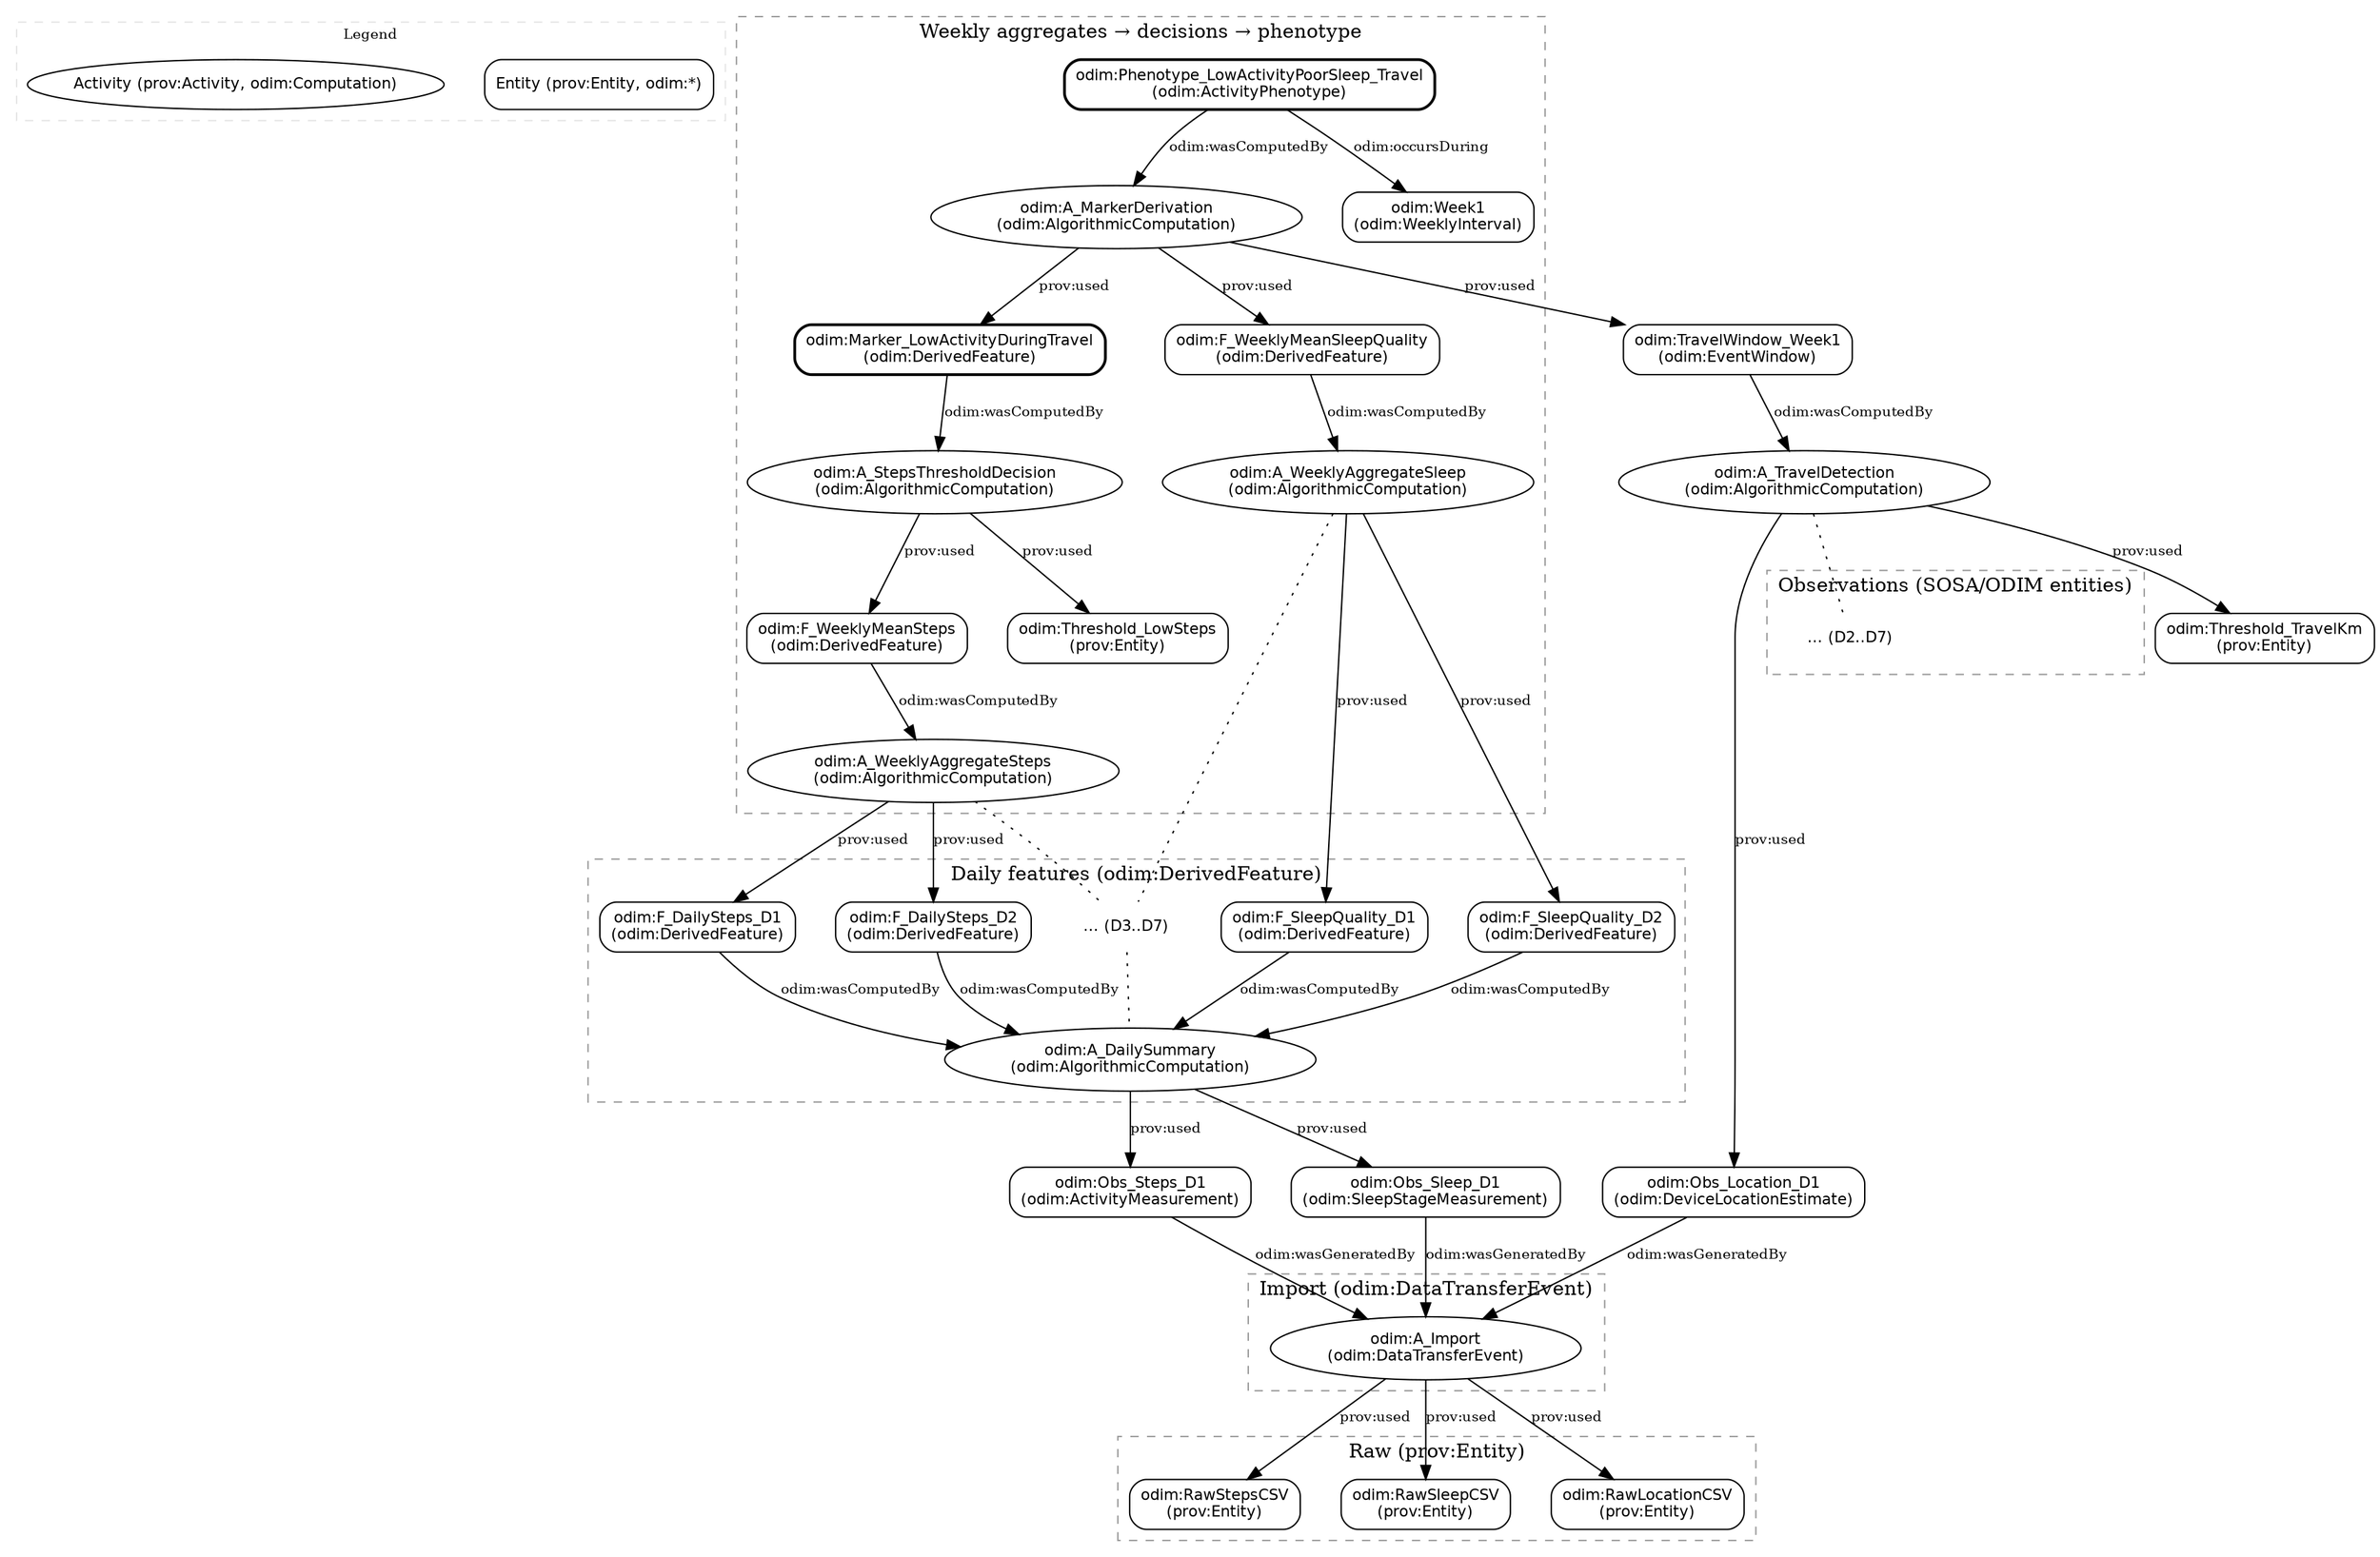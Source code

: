 digraph DemoFlow {
  rankdir=TB;
  splines=true;
  nodesep=0.4;
  ranksep=0.6;

  // Default node styles
  node [fontname="Helvetica", fontsize=11, style=rounded];

  // Define simple styling by type
  subgraph cluster_legend {
    label="Legend"; fontsize=10; color=gray90; style=dashed;
    keyE [label="Entity (prov:Entity, odim:*)", shape=box];
    keyA [label="Activity (prov:Activity, odim:Computation)", shape=ellipse];
  }

  // Raw entities (prov:Entity)
  subgraph cluster_raw {
    label="Raw (prov:Entity)"; style=dashed; color=gray60;
    RawSteps [label="odim:RawStepsCSV\n(prov:Entity)", shape=box];
    RawSleep [label="odim:RawSleepCSV\n(prov:Entity)", shape=box];
    RawLoc   [label="odim:RawLocationCSV\n(prov:Entity)", shape=box];
  }

  // Import activity
  subgraph cluster_import {
    label="Import (odim:DataTransferEvent)"; style=dashed; color=gray60;
    Import [label="odim:A_Import\n(odim:DataTransferEvent)", shape=ellipse];
  }

  // Observations (entities)
  subgraph cluster_obs {
    label="Observations (SOSA/ODIM entities)"; style=dashed; color=gray60;
    ObsSteps [label="odim:Obs_Steps_D1\n(odim:ActivityMeasurement)", shape=box];
    ObsSleep [label="odim:Obs_Sleep_D1\n(odim:SleepStageMeasurement)", shape=box];
    ObsLoc   [label="odim:Obs_Location_D1\n(odim:DeviceLocationEstimate)", shape=box];
    ObsDots  [label="… (D2..D7)", shape=plaintext];
  }

  // Daily computation + features (steps + sleep quality)
  subgraph cluster_daily {
    label="Daily features (odim:DerivedFeature)"; style=dashed; color=gray60;
    DailyComp [label="odim:A_DailySummary\n(odim:AlgorithmicComputation)", shape=ellipse];
    F1 [label="odim:F_DailySteps_D1\n(odim:DerivedFeature)", shape=box];
    F2 [label="odim:F_DailySteps_D2\n(odim:DerivedFeature)", shape=box];
    FDots [label="… (D3..D7)", shape=plaintext];
    SQ1 [label="odim:F_SleepQuality_D1\n(odim:DerivedFeature)", shape=box];
    SQ2 [label="odim:F_SleepQuality_D2\n(odim:DerivedFeature)", shape=box];
  }

  // Weekly aggregation + decisions + combined phenotype
  subgraph cluster_weekly {
    label="Weekly aggregates → decisions → phenotype"; style=dashed; color=gray60;
    WeeklySteps [label="odim:A_WeeklyAggregateSteps\n(odim:AlgorithmicComputation)", shape=ellipse];
    MeanSteps [label="odim:F_WeeklyMeanSteps\n(odim:DerivedFeature)", shape=box];
    Thresh [label="odim:Threshold_LowSteps\n(prov:Entity)", shape=box];
    StepsDecision [label="odim:A_StepsThresholdDecision\n(odim:AlgorithmicComputation)", shape=ellipse];
    Marker [label="odim:Marker_LowActivityDuringTravel\n(odim:DerivedFeature)", shape=box, style="rounded,bold"];

    WeeklySleep [label="odim:A_WeeklyAggregateSleep\n(odim:AlgorithmicComputation)", shape=ellipse];
    MeanSleep [label="odim:F_WeeklyMeanSleepQuality\n(odim:DerivedFeature)", shape=box];

    Combine [label="odim:A_MarkerDerivation\n(odim:AlgorithmicComputation)", shape=ellipse];
    Phenotype [label="odim:Phenotype_LowActivityPoorSleep_Travel\n(odim:ActivityPhenotype)", shape=box, style="rounded,bold"];
    Week [label="odim:Week1\n(odim:WeeklyInterval)", shape=box];
  }

  // Edges with exact predicates
  // Import used raw files (prov:used: Activity -> Entity)
  Import -> RawSteps [label="prov:used", fontsize=10];
  Import -> RawSleep [label="prov:used", fontsize=10];
  Import -> RawLoc   [label="prov:used", fontsize=10];

  // Observations were generated by Import (odim:wasGeneratedBy: Entity -> Activity)
  ObsSteps -> Import [label="odim:wasGeneratedBy", fontsize=10];
  ObsSleep -> Import [label="odim:wasGeneratedBy", fontsize=10];
  ObsLoc   -> Import [label="odim:wasGeneratedBy", fontsize=10];
  {rank=same; ObsSteps; ObsSleep; ObsLoc;}

  // Daily computation used observations (prov:used)
  DailyComp -> ObsSteps [label="prov:used", fontsize=10];
  DailyComp -> ObsSleep [label="prov:used", fontsize=10];

  // Travel detection from location observations
  TravelDetect [label="odim:A_TravelDetection\n(odim:AlgorithmicComputation)", shape=ellipse];
  TravelWin [label="odim:TravelWindow_Week1\n(odim:EventWindow)", shape=box];
  TravelThresh [label="odim:Threshold_TravelKm\n(prov:Entity)", shape=box];
  TravelDetect -> ObsLoc [label="prov:used", fontsize=10];
  TravelDetect -> ObsDots [style=dotted, arrowhead=none];
  TravelDetect -> TravelThresh [label="prov:used", fontsize=10];
  TravelWin -> TravelDetect [label="odim:wasComputedBy", fontsize=10];

  // Daily features were computed by DailyComp (odim:wasComputedBy)
  F1 -> DailyComp [label="odim:wasComputedBy", fontsize=10];
  F2 -> DailyComp [label="odim:wasComputedBy", fontsize=10];
  SQ1 -> DailyComp [label="odim:wasComputedBy", fontsize=10];
  SQ2 -> DailyComp [label="odim:wasComputedBy", fontsize=10];
  FDots -> DailyComp [style=dotted, arrowhead=none];

  // Weekly steps aggregate and decision
  WeeklySteps -> F1 [label="prov:used", fontsize=10];
  WeeklySteps -> F2 [label="prov:used", fontsize=10];
  WeeklySteps -> FDots [style=dotted, arrowhead=none];
  MeanSteps -> WeeklySteps [label="odim:wasComputedBy", fontsize=10];
  StepsDecision -> MeanSteps [label="prov:used", fontsize=10];
  StepsDecision -> Thresh [label="prov:used", fontsize=10];
  Marker -> StepsDecision [label="odim:wasComputedBy", fontsize=10];

  // Weekly sleep quality aggregate
  WeeklySleep -> SQ1 [label="prov:used", fontsize=10];
  WeeklySleep -> SQ2 [label="prov:used", fontsize=10];
  WeeklySleep -> FDots [style=dotted, arrowhead=none];
  MeanSleep -> WeeklySleep [label="odim:wasComputedBy", fontsize=10];

  // Combined phenotype marker
  Combine -> Marker [label="prov:used", fontsize=10];
  Combine -> MeanSleep [label="prov:used", fontsize=10];
  Combine -> TravelWin [label="prov:used", fontsize=10];
  Phenotype -> Combine [label="odim:wasComputedBy", fontsize=10];
  Phenotype -> Week [label="odim:occursDuring", fontsize=10];
}
